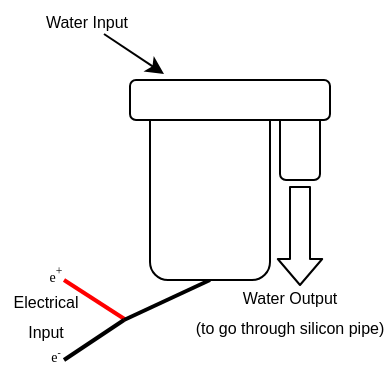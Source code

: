 <mxfile version="14.6.13" type="device"><diagram id="ra5XP1uv9RMttbrJJUf3" name="Page-1"><mxGraphModel dx="253" dy="225" grid="1" gridSize="10" guides="1" tooltips="1" connect="1" arrows="1" fold="1" page="1" pageScale="1" pageWidth="200" pageHeight="200" math="0" shadow="0"><root><mxCell id="0"/><mxCell id="1" parent="0"/><mxCell id="YynM6aH-mrBHIAMESPI3-15" value="" style="endArrow=none;html=1;fillColor=#f8cecc;strokeWidth=2;strokeColor=#FF0000;" edge="1" parent="1"><mxGeometry width="50" height="50" relative="1" as="geometry"><mxPoint x="63" y="169" as="sourcePoint"/><mxPoint x="32" y="149" as="targetPoint"/></mxGeometry></mxCell><mxCell id="YynM6aH-mrBHIAMESPI3-3" value="" style="rounded=1;whiteSpace=wrap;html=1;rotation=90;fontStyle=1" vertex="1" parent="1"><mxGeometry x="130" y="69" width="40" height="20" as="geometry"/></mxCell><mxCell id="YynM6aH-mrBHIAMESPI3-9" value="" style="endArrow=classic;html=1;" edge="1" parent="1"><mxGeometry width="50" height="50" relative="1" as="geometry"><mxPoint x="52" y="26" as="sourcePoint"/><mxPoint x="82" y="46" as="targetPoint"/></mxGeometry></mxCell><mxCell id="YynM6aH-mrBHIAMESPI3-10" value="&lt;font style=&quot;font-size: 8px&quot;&gt;Water Input&lt;/font&gt;" style="text;html=1;strokeColor=none;fillColor=none;align=center;verticalAlign=middle;whiteSpace=wrap;rounded=0;" vertex="1" parent="1"><mxGeometry x="15" y="9" width="57" height="20" as="geometry"/></mxCell><mxCell id="YynM6aH-mrBHIAMESPI3-11" value="" style="shape=flexArrow;endArrow=classic;html=1;endWidth=11.2;endSize=4;" edge="1" parent="1"><mxGeometry width="50" height="50" relative="1" as="geometry"><mxPoint x="150" y="102" as="sourcePoint"/><mxPoint x="150" y="152" as="targetPoint"/></mxGeometry></mxCell><mxCell id="YynM6aH-mrBHIAMESPI3-13" value="&lt;font style=&quot;font-size: 8px&quot;&gt;Water Output&lt;br&gt;(to go through silicon pipe)&lt;br&gt;&lt;/font&gt;" style="text;html=1;strokeColor=none;fillColor=none;align=center;verticalAlign=middle;whiteSpace=wrap;rounded=0;" vertex="1" parent="1"><mxGeometry x="95" y="149" width="100" height="30" as="geometry"/></mxCell><mxCell id="YynM6aH-mrBHIAMESPI3-14" value="" style="endArrow=none;html=1;strokeWidth=2;" edge="1" parent="1"><mxGeometry width="50" height="50" relative="1" as="geometry"><mxPoint x="62" y="169" as="sourcePoint"/><mxPoint x="105" y="149" as="targetPoint"/></mxGeometry></mxCell><mxCell id="YynM6aH-mrBHIAMESPI3-16" value="" style="endArrow=none;html=1;fillColor=#fff2cc;strokeWidth=2;" edge="1" parent="1"><mxGeometry width="50" height="50" relative="1" as="geometry"><mxPoint x="62" y="169" as="sourcePoint"/><mxPoint x="32" y="189" as="targetPoint"/></mxGeometry></mxCell><mxCell id="YynM6aH-mrBHIAMESPI3-17" value="&lt;font face=&quot;Garamond&quot; style=&quot;font-size: 7px&quot;&gt;e&lt;sup&gt;+&lt;/sup&gt;&lt;/font&gt;" style="text;html=1;strokeColor=none;fillColor=none;align=center;verticalAlign=middle;whiteSpace=wrap;rounded=0;" vertex="1" parent="1"><mxGeometry x="23" y="141" width="10" height="10" as="geometry"/></mxCell><mxCell id="YynM6aH-mrBHIAMESPI3-18" value="&lt;font face=&quot;Garamond&quot; style=&quot;font-size: 7px&quot;&gt;e&lt;/font&gt;&lt;font face=&quot;Garamond&quot; style=&quot;font-size: 5.833px&quot;&gt;&lt;sup&gt;-&lt;/sup&gt;&lt;/font&gt;" style="text;html=1;strokeColor=none;fillColor=none;align=center;verticalAlign=middle;whiteSpace=wrap;rounded=0;" vertex="1" parent="1"><mxGeometry x="23" y="181" width="10" height="10" as="geometry"/></mxCell><mxCell id="YynM6aH-mrBHIAMESPI3-19" value="&lt;font style=&quot;font-size: 8px&quot;&gt;Electrical Input&lt;/font&gt;" style="text;html=1;strokeColor=none;fillColor=none;align=center;verticalAlign=middle;whiteSpace=wrap;rounded=0;" vertex="1" parent="1"><mxGeometry y="151" width="46" height="30" as="geometry"/></mxCell><mxCell id="YynM6aH-mrBHIAMESPI3-1" value="" style="rounded=1;whiteSpace=wrap;html=1;rotation=90;" vertex="1" parent="1"><mxGeometry x="55" y="69" width="100" height="60" as="geometry"/></mxCell><mxCell id="YynM6aH-mrBHIAMESPI3-2" value="" style="rounded=1;whiteSpace=wrap;html=1;" vertex="1" parent="1"><mxGeometry x="65" y="49" width="100" height="20" as="geometry"/></mxCell></root></mxGraphModel></diagram></mxfile>